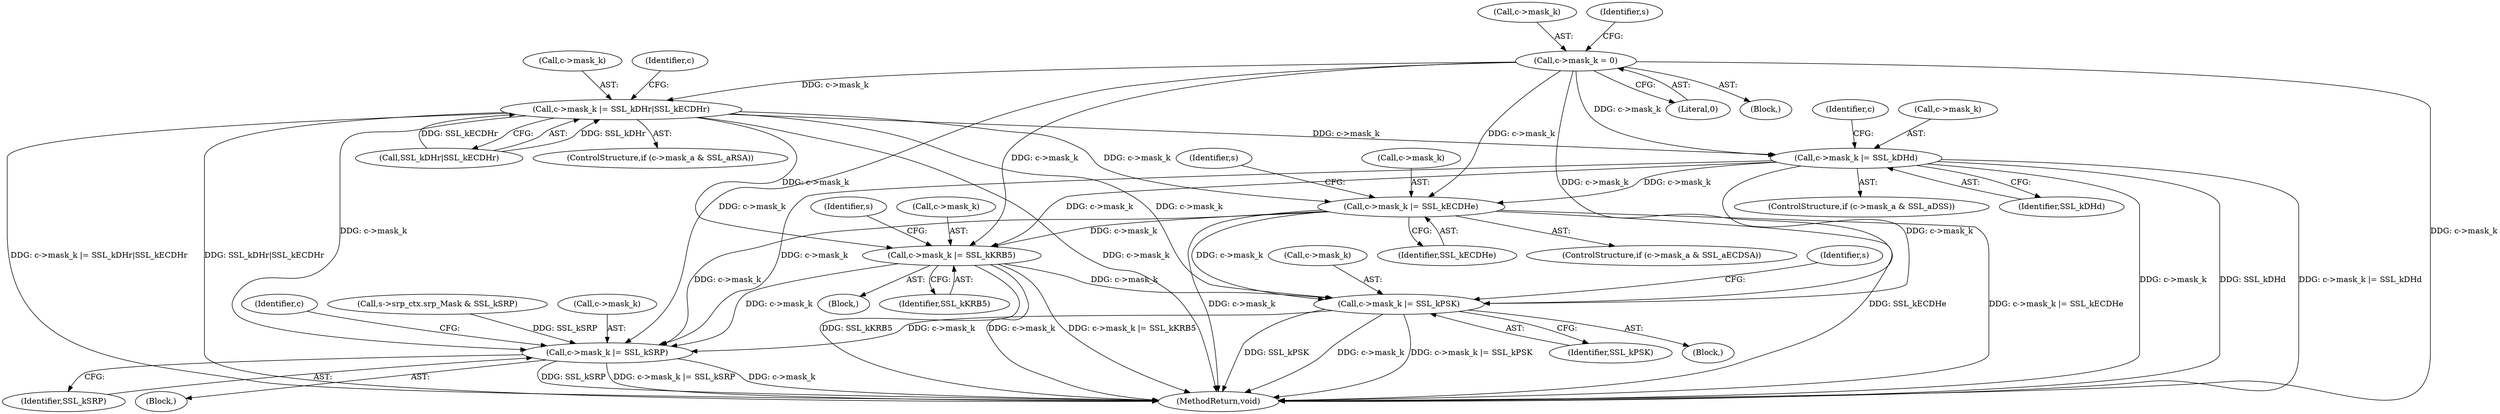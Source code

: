 digraph "0_openssl_80bd7b41b30af6ee96f519e629463583318de3b0@pointer" {
"1000117" [label="(Call,c->mask_k = 0)"];
"1000150" [label="(Call,c->mask_k |= SSL_kDHr|SSL_kECDHr)"];
"1000163" [label="(Call,c->mask_k |= SSL_kDHd)"];
"1000174" [label="(Call,c->mask_k |= SSL_kECDHe)"];
"1000191" [label="(Call,c->mask_k |= SSL_kKRB5)"];
"1000207" [label="(Call,c->mask_k |= SSL_kPSK)"];
"1000227" [label="(Call,c->mask_k |= SSL_kSRP)"];
"1000150" [label="(Call,c->mask_k |= SSL_kDHr|SSL_kECDHr)"];
"1000234" [label="(Identifier,c)"];
"1000227" [label="(Call,c->mask_k |= SSL_kSRP)"];
"1000171" [label="(Identifier,c)"];
"1000214" [label="(Call,s->srp_ctx.srp_Mask & SSL_kSRP)"];
"1000121" [label="(Literal,0)"];
"1000151" [label="(Call,c->mask_k)"];
"1000201" [label="(Block,)"];
"1000160" [label="(Identifier,c)"];
"1000211" [label="(Identifier,SSL_kPSK)"];
"1000167" [label="(Identifier,SSL_kDHd)"];
"1000208" [label="(Call,c->mask_k)"];
"1000164" [label="(Call,c->mask_k)"];
"1000118" [label="(Call,c->mask_k)"];
"1000175" [label="(Call,c->mask_k)"];
"1000192" [label="(Call,c->mask_k)"];
"1000178" [label="(Identifier,SSL_kECDHe)"];
"1000195" [label="(Identifier,SSL_kKRB5)"];
"1000231" [label="(Identifier,SSL_kSRP)"];
"1000157" [label="(ControlStructure,if (c->mask_a & SSL_aDSS))"];
"1000105" [label="(Block,)"];
"1000125" [label="(Identifier,s)"];
"1000228" [label="(Call,c->mask_k)"];
"1000163" [label="(Call,c->mask_k |= SSL_kDHd)"];
"1000174" [label="(Call,c->mask_k |= SSL_kECDHe)"];
"1000191" [label="(Call,c->mask_k |= SSL_kKRB5)"];
"1000221" [label="(Block,)"];
"1000183" [label="(Identifier,s)"];
"1000199" [label="(Identifier,s)"];
"1000237" [label="(MethodReturn,void)"];
"1000154" [label="(Call,SSL_kDHr|SSL_kECDHr)"];
"1000117" [label="(Call,c->mask_k = 0)"];
"1000168" [label="(ControlStructure,if (c->mask_a & SSL_aECDSA))"];
"1000207" [label="(Call,c->mask_k |= SSL_kPSK)"];
"1000217" [label="(Identifier,s)"];
"1000185" [label="(Block,)"];
"1000144" [label="(ControlStructure,if (c->mask_a & SSL_aRSA))"];
"1000117" -> "1000105"  [label="AST: "];
"1000117" -> "1000121"  [label="CFG: "];
"1000118" -> "1000117"  [label="AST: "];
"1000121" -> "1000117"  [label="AST: "];
"1000125" -> "1000117"  [label="CFG: "];
"1000117" -> "1000237"  [label="DDG: c->mask_k"];
"1000117" -> "1000150"  [label="DDG: c->mask_k"];
"1000117" -> "1000163"  [label="DDG: c->mask_k"];
"1000117" -> "1000174"  [label="DDG: c->mask_k"];
"1000117" -> "1000191"  [label="DDG: c->mask_k"];
"1000117" -> "1000207"  [label="DDG: c->mask_k"];
"1000117" -> "1000227"  [label="DDG: c->mask_k"];
"1000150" -> "1000144"  [label="AST: "];
"1000150" -> "1000154"  [label="CFG: "];
"1000151" -> "1000150"  [label="AST: "];
"1000154" -> "1000150"  [label="AST: "];
"1000160" -> "1000150"  [label="CFG: "];
"1000150" -> "1000237"  [label="DDG: SSL_kDHr|SSL_kECDHr"];
"1000150" -> "1000237"  [label="DDG: c->mask_k"];
"1000150" -> "1000237"  [label="DDG: c->mask_k |= SSL_kDHr|SSL_kECDHr"];
"1000154" -> "1000150"  [label="DDG: SSL_kDHr"];
"1000154" -> "1000150"  [label="DDG: SSL_kECDHr"];
"1000150" -> "1000163"  [label="DDG: c->mask_k"];
"1000150" -> "1000174"  [label="DDG: c->mask_k"];
"1000150" -> "1000191"  [label="DDG: c->mask_k"];
"1000150" -> "1000207"  [label="DDG: c->mask_k"];
"1000150" -> "1000227"  [label="DDG: c->mask_k"];
"1000163" -> "1000157"  [label="AST: "];
"1000163" -> "1000167"  [label="CFG: "];
"1000164" -> "1000163"  [label="AST: "];
"1000167" -> "1000163"  [label="AST: "];
"1000171" -> "1000163"  [label="CFG: "];
"1000163" -> "1000237"  [label="DDG: c->mask_k"];
"1000163" -> "1000237"  [label="DDG: SSL_kDHd"];
"1000163" -> "1000237"  [label="DDG: c->mask_k |= SSL_kDHd"];
"1000163" -> "1000174"  [label="DDG: c->mask_k"];
"1000163" -> "1000191"  [label="DDG: c->mask_k"];
"1000163" -> "1000207"  [label="DDG: c->mask_k"];
"1000163" -> "1000227"  [label="DDG: c->mask_k"];
"1000174" -> "1000168"  [label="AST: "];
"1000174" -> "1000178"  [label="CFG: "];
"1000175" -> "1000174"  [label="AST: "];
"1000178" -> "1000174"  [label="AST: "];
"1000183" -> "1000174"  [label="CFG: "];
"1000174" -> "1000237"  [label="DDG: SSL_kECDHe"];
"1000174" -> "1000237"  [label="DDG: c->mask_k |= SSL_kECDHe"];
"1000174" -> "1000237"  [label="DDG: c->mask_k"];
"1000174" -> "1000191"  [label="DDG: c->mask_k"];
"1000174" -> "1000207"  [label="DDG: c->mask_k"];
"1000174" -> "1000227"  [label="DDG: c->mask_k"];
"1000191" -> "1000185"  [label="AST: "];
"1000191" -> "1000195"  [label="CFG: "];
"1000192" -> "1000191"  [label="AST: "];
"1000195" -> "1000191"  [label="AST: "];
"1000199" -> "1000191"  [label="CFG: "];
"1000191" -> "1000237"  [label="DDG: SSL_kKRB5"];
"1000191" -> "1000237"  [label="DDG: c->mask_k"];
"1000191" -> "1000237"  [label="DDG: c->mask_k |= SSL_kKRB5"];
"1000191" -> "1000207"  [label="DDG: c->mask_k"];
"1000191" -> "1000227"  [label="DDG: c->mask_k"];
"1000207" -> "1000201"  [label="AST: "];
"1000207" -> "1000211"  [label="CFG: "];
"1000208" -> "1000207"  [label="AST: "];
"1000211" -> "1000207"  [label="AST: "];
"1000217" -> "1000207"  [label="CFG: "];
"1000207" -> "1000237"  [label="DDG: c->mask_k"];
"1000207" -> "1000237"  [label="DDG: c->mask_k |= SSL_kPSK"];
"1000207" -> "1000237"  [label="DDG: SSL_kPSK"];
"1000207" -> "1000227"  [label="DDG: c->mask_k"];
"1000227" -> "1000221"  [label="AST: "];
"1000227" -> "1000231"  [label="CFG: "];
"1000228" -> "1000227"  [label="AST: "];
"1000231" -> "1000227"  [label="AST: "];
"1000234" -> "1000227"  [label="CFG: "];
"1000227" -> "1000237"  [label="DDG: c->mask_k |= SSL_kSRP"];
"1000227" -> "1000237"  [label="DDG: c->mask_k"];
"1000227" -> "1000237"  [label="DDG: SSL_kSRP"];
"1000214" -> "1000227"  [label="DDG: SSL_kSRP"];
}
